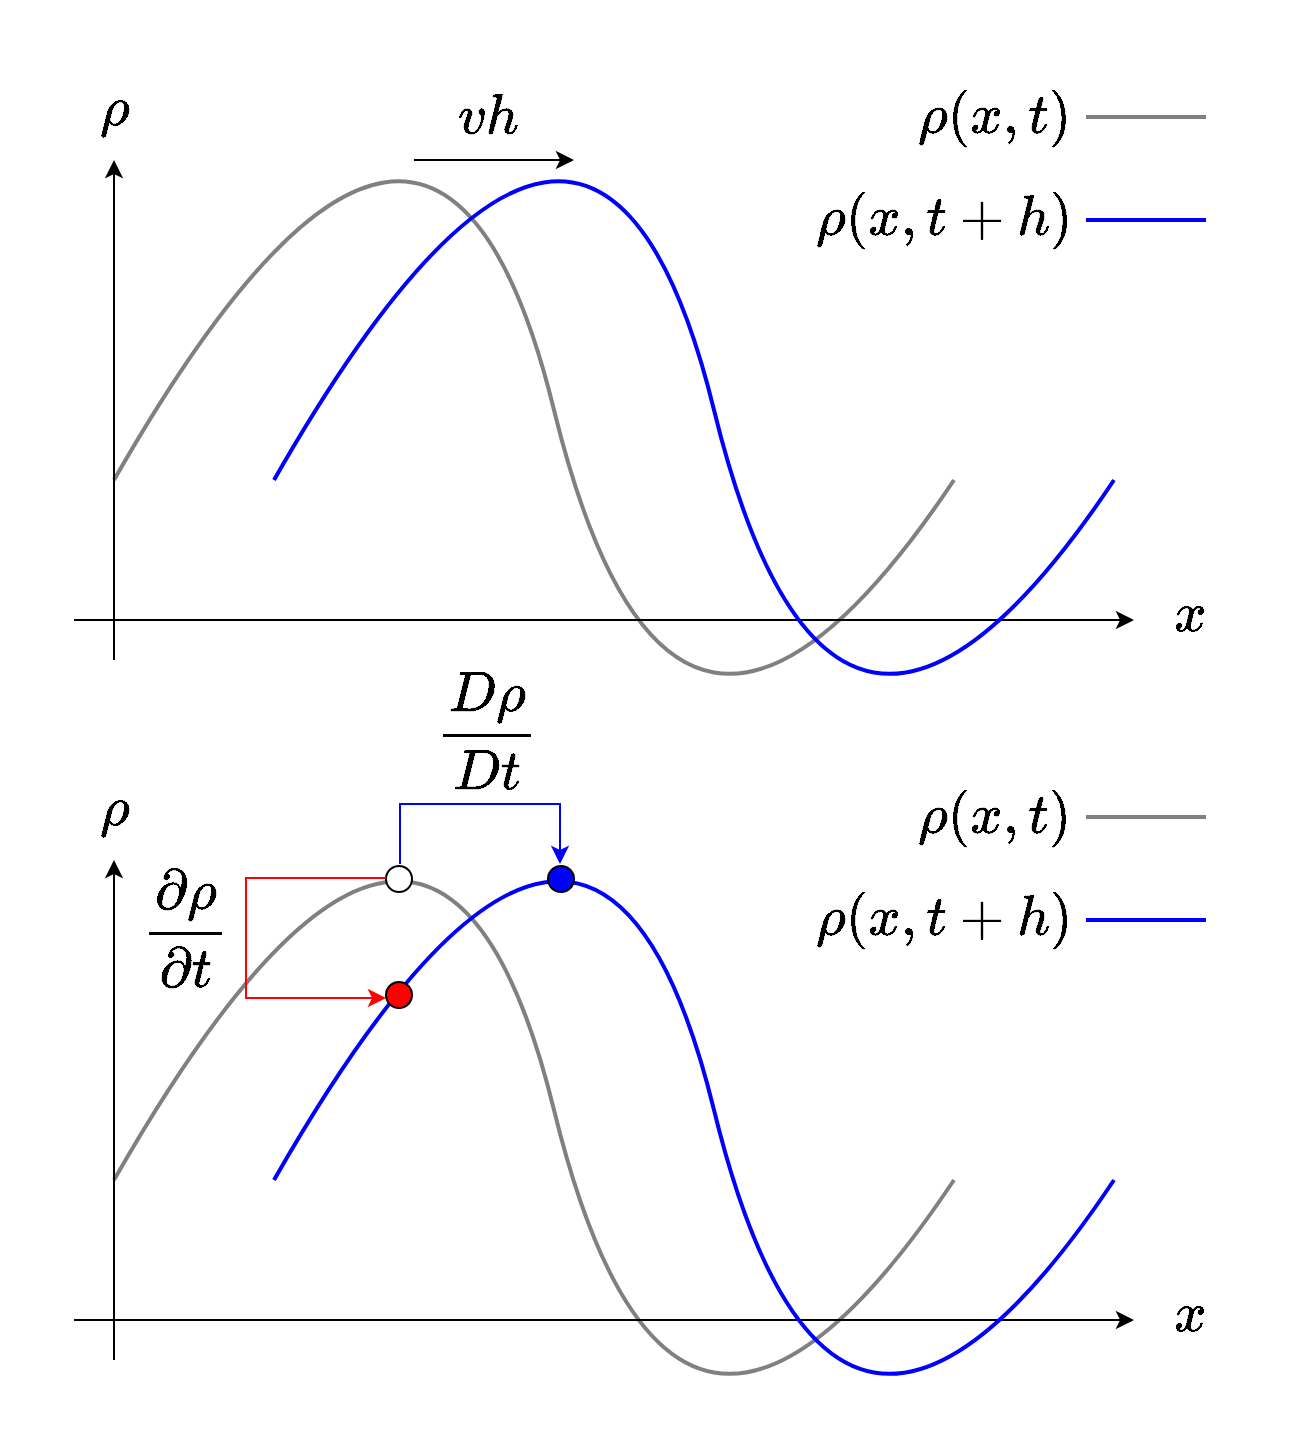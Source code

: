 <mxfile version="26.0.9">
  <diagram id="09vQUJt1MqUtOtWp7QRa" name="ページ1">
    <mxGraphModel dx="1527" dy="1305" grid="1" gridSize="10" guides="1" tooltips="1" connect="1" arrows="1" fold="1" page="1" pageScale="1" pageWidth="650" pageHeight="740" background="#ffffff" math="1" shadow="0">
      <root>
        <mxCell id="0" />
        <mxCell id="1" parent="0" />
        <mxCell id="sN85OeUpTr0bT9mZw__X-64" value="" style="rounded=0;whiteSpace=wrap;html=1;strokeColor=none;" vertex="1" parent="1">
          <mxGeometry x="10" y="10" width="630" height="720" as="geometry" />
        </mxCell>
        <mxCell id="sN85OeUpTr0bT9mZw__X-8" value="" style="endArrow=none;html=1;rounded=0;curved=1;strokeColor=#808080;strokeWidth=2;" edge="1" parent="1">
          <mxGeometry width="50" height="50" relative="1" as="geometry">
            <mxPoint x="40" y="250" as="sourcePoint" />
            <mxPoint x="460" y="250" as="targetPoint" />
            <Array as="points">
              <mxPoint x="200" y="-30" />
              <mxPoint x="320" y="460" />
            </Array>
          </mxGeometry>
        </mxCell>
        <mxCell id="sN85OeUpTr0bT9mZw__X-2" value="" style="endArrow=classic;html=1;rounded=0;" edge="1" parent="1">
          <mxGeometry width="50" height="50" relative="1" as="geometry">
            <mxPoint x="20" y="320" as="sourcePoint" />
            <mxPoint x="550" y="320" as="targetPoint" />
          </mxGeometry>
        </mxCell>
        <mxCell id="sN85OeUpTr0bT9mZw__X-3" value="" style="endArrow=classic;html=1;rounded=0;" edge="1" parent="1">
          <mxGeometry width="50" height="50" relative="1" as="geometry">
            <mxPoint x="40" y="340" as="sourcePoint" />
            <mxPoint x="40" y="90" as="targetPoint" />
          </mxGeometry>
        </mxCell>
        <mxCell id="sN85OeUpTr0bT9mZw__X-4" value="`\rho`" style="text;html=1;align=center;verticalAlign=middle;whiteSpace=wrap;rounded=0;fontSize=24;" vertex="1" parent="1">
          <mxGeometry x="10" y="50" width="60" height="30" as="geometry" />
        </mxCell>
        <mxCell id="sN85OeUpTr0bT9mZw__X-5" value="`x`" style="text;html=1;align=center;verticalAlign=middle;whiteSpace=wrap;rounded=0;fontSize=24;" vertex="1" parent="1">
          <mxGeometry x="548" y="303" width="60" height="30" as="geometry" />
        </mxCell>
        <mxCell id="sN85OeUpTr0bT9mZw__X-7" value="" style="endArrow=none;html=1;rounded=0;curved=1;strokeColor=#0000FF;strokeWidth=2;" edge="1" parent="1">
          <mxGeometry width="50" height="50" relative="1" as="geometry">
            <mxPoint x="120" y="250" as="sourcePoint" />
            <mxPoint x="540" y="250" as="targetPoint" />
            <Array as="points">
              <mxPoint x="280" y="-30" />
              <mxPoint x="400" y="460" />
            </Array>
          </mxGeometry>
        </mxCell>
        <mxCell id="sN85OeUpTr0bT9mZw__X-9" value="" style="endArrow=classic;html=1;rounded=0;" edge="1" parent="1">
          <mxGeometry width="50" height="50" relative="1" as="geometry">
            <mxPoint x="190" y="90" as="sourcePoint" />
            <mxPoint x="270" y="90" as="targetPoint" />
          </mxGeometry>
        </mxCell>
        <mxCell id="sN85OeUpTr0bT9mZw__X-10" value="`vh`" style="text;html=1;align=center;verticalAlign=middle;whiteSpace=wrap;rounded=0;fontSize=24;" vertex="1" parent="1">
          <mxGeometry x="197" y="54" width="60" height="30" as="geometry" />
        </mxCell>
        <mxCell id="sN85OeUpTr0bT9mZw__X-13" value="" style="endArrow=none;html=1;rounded=0;strokeWidth=2;strokeColor=#808080;" edge="1" parent="1">
          <mxGeometry width="50" height="50" relative="1" as="geometry">
            <mxPoint x="526" y="68.5" as="sourcePoint" />
            <mxPoint x="586" y="68.5" as="targetPoint" />
          </mxGeometry>
        </mxCell>
        <mxCell id="sN85OeUpTr0bT9mZw__X-14" value="" style="endArrow=none;html=1;rounded=0;strokeWidth=2;strokeColor=#0000FF;" edge="1" parent="1">
          <mxGeometry width="50" height="50" relative="1" as="geometry">
            <mxPoint x="526" y="120" as="sourcePoint" />
            <mxPoint x="586" y="120" as="targetPoint" />
          </mxGeometry>
        </mxCell>
        <mxCell id="sN85OeUpTr0bT9mZw__X-15" value="`\rho(x, t)`" style="text;html=1;align=center;verticalAlign=middle;whiteSpace=wrap;rounded=0;fontSize=24;" vertex="1" parent="1">
          <mxGeometry x="450" y="54" width="60" height="30" as="geometry" />
        </mxCell>
        <mxCell id="sN85OeUpTr0bT9mZw__X-16" value="`\rho(x, t+h)`" style="text;html=1;align=center;verticalAlign=middle;whiteSpace=wrap;rounded=0;fontSize=24;" vertex="1" parent="1">
          <mxGeometry x="370" y="100" width="170" height="40" as="geometry" />
        </mxCell>
        <mxCell id="sN85OeUpTr0bT9mZw__X-39" value="" style="endArrow=none;html=1;rounded=0;curved=1;strokeColor=#808080;strokeWidth=2;" edge="1" parent="1">
          <mxGeometry width="50" height="50" relative="1" as="geometry">
            <mxPoint x="40" y="600" as="sourcePoint" />
            <mxPoint x="460" y="600" as="targetPoint" />
            <Array as="points">
              <mxPoint x="200" y="320" />
              <mxPoint x="320" y="810" />
            </Array>
          </mxGeometry>
        </mxCell>
        <mxCell id="sN85OeUpTr0bT9mZw__X-40" value="" style="endArrow=classic;html=1;rounded=0;" edge="1" parent="1">
          <mxGeometry width="50" height="50" relative="1" as="geometry">
            <mxPoint x="20" y="670" as="sourcePoint" />
            <mxPoint x="550" y="670" as="targetPoint" />
          </mxGeometry>
        </mxCell>
        <mxCell id="sN85OeUpTr0bT9mZw__X-41" value="" style="endArrow=classic;html=1;rounded=0;" edge="1" parent="1">
          <mxGeometry width="50" height="50" relative="1" as="geometry">
            <mxPoint x="40" y="690" as="sourcePoint" />
            <mxPoint x="40" y="440" as="targetPoint" />
          </mxGeometry>
        </mxCell>
        <mxCell id="sN85OeUpTr0bT9mZw__X-42" value="`\rho`" style="text;html=1;align=center;verticalAlign=middle;whiteSpace=wrap;rounded=0;fontSize=24;" vertex="1" parent="1">
          <mxGeometry x="10" y="400" width="60" height="30" as="geometry" />
        </mxCell>
        <mxCell id="sN85OeUpTr0bT9mZw__X-43" value="`x`" style="text;html=1;align=center;verticalAlign=middle;whiteSpace=wrap;rounded=0;fontSize=24;" vertex="1" parent="1">
          <mxGeometry x="548" y="653" width="60" height="30" as="geometry" />
        </mxCell>
        <mxCell id="sN85OeUpTr0bT9mZw__X-44" value="" style="endArrow=none;html=1;rounded=0;curved=1;strokeColor=#0000FF;strokeWidth=2;" edge="1" parent="1">
          <mxGeometry width="50" height="50" relative="1" as="geometry">
            <mxPoint x="120" y="600" as="sourcePoint" />
            <mxPoint x="540" y="600" as="targetPoint" />
            <Array as="points">
              <mxPoint x="280" y="320" />
              <mxPoint x="400" y="810" />
            </Array>
          </mxGeometry>
        </mxCell>
        <mxCell id="sN85OeUpTr0bT9mZw__X-47" value="" style="endArrow=none;html=1;rounded=0;strokeWidth=2;strokeColor=#808080;" edge="1" parent="1">
          <mxGeometry width="50" height="50" relative="1" as="geometry">
            <mxPoint x="526" y="418.5" as="sourcePoint" />
            <mxPoint x="586" y="418.5" as="targetPoint" />
          </mxGeometry>
        </mxCell>
        <mxCell id="sN85OeUpTr0bT9mZw__X-48" value="" style="endArrow=none;html=1;rounded=0;strokeWidth=2;strokeColor=#0000FF;" edge="1" parent="1">
          <mxGeometry width="50" height="50" relative="1" as="geometry">
            <mxPoint x="526" y="470" as="sourcePoint" />
            <mxPoint x="586" y="470" as="targetPoint" />
          </mxGeometry>
        </mxCell>
        <mxCell id="sN85OeUpTr0bT9mZw__X-49" value="`\rho(x, t)`" style="text;html=1;align=center;verticalAlign=middle;whiteSpace=wrap;rounded=0;fontSize=24;" vertex="1" parent="1">
          <mxGeometry x="450" y="404" width="60" height="30" as="geometry" />
        </mxCell>
        <mxCell id="sN85OeUpTr0bT9mZw__X-50" value="`\rho(x, t+h)`" style="text;html=1;align=center;verticalAlign=middle;whiteSpace=wrap;rounded=0;fontSize=24;" vertex="1" parent="1">
          <mxGeometry x="370" y="450" width="170" height="40" as="geometry" />
        </mxCell>
        <mxCell id="sN85OeUpTr0bT9mZw__X-54" value="" style="ellipse;whiteSpace=wrap;html=1;aspect=fixed;" vertex="1" parent="1">
          <mxGeometry x="176" y="443" width="13" height="13" as="geometry" />
        </mxCell>
        <mxCell id="sN85OeUpTr0bT9mZw__X-56" value="" style="ellipse;whiteSpace=wrap;html=1;aspect=fixed;fillColor=#0000FF;" vertex="1" parent="1">
          <mxGeometry x="257" y="443" width="13" height="13" as="geometry" />
        </mxCell>
        <mxCell id="sN85OeUpTr0bT9mZw__X-58" value="" style="endArrow=classic;html=1;rounded=0;strokeColor=#0000FF;" edge="1" parent="1">
          <mxGeometry width="50" height="50" relative="1" as="geometry">
            <mxPoint x="183" y="442" as="sourcePoint" />
            <mxPoint x="263" y="442" as="targetPoint" />
            <Array as="points">
              <mxPoint x="183" y="412" />
              <mxPoint x="263" y="412" />
            </Array>
          </mxGeometry>
        </mxCell>
        <mxCell id="sN85OeUpTr0bT9mZw__X-59" value="" style="ellipse;whiteSpace=wrap;html=1;aspect=fixed;fillColor=#FF0000;" vertex="1" parent="1">
          <mxGeometry x="176" y="501" width="13" height="13" as="geometry" />
        </mxCell>
        <mxCell id="sN85OeUpTr0bT9mZw__X-60" value="" style="endArrow=classic;html=1;rounded=0;strokeColor=#FF0000;" edge="1" parent="1">
          <mxGeometry width="50" height="50" relative="1" as="geometry">
            <mxPoint x="176" y="449" as="sourcePoint" />
            <mxPoint x="176" y="509" as="targetPoint" />
            <Array as="points">
              <mxPoint x="106" y="449" />
              <mxPoint x="106" y="509" />
            </Array>
          </mxGeometry>
        </mxCell>
        <mxCell id="sN85OeUpTr0bT9mZw__X-62" value="`\frac{D\rho}{Dt}`" style="text;html=1;align=center;verticalAlign=middle;whiteSpace=wrap;rounded=0;fontSize=24;" vertex="1" parent="1">
          <mxGeometry x="197" y="360" width="60" height="30" as="geometry" />
        </mxCell>
        <mxCell id="sN85OeUpTr0bT9mZw__X-63" value="`\frac{\partial\rho}{\partial t}`" style="text;html=1;align=center;verticalAlign=middle;whiteSpace=wrap;rounded=0;fontSize=24;" vertex="1" parent="1">
          <mxGeometry x="30" y="434" width="91" height="80" as="geometry" />
        </mxCell>
      </root>
    </mxGraphModel>
  </diagram>
</mxfile>
